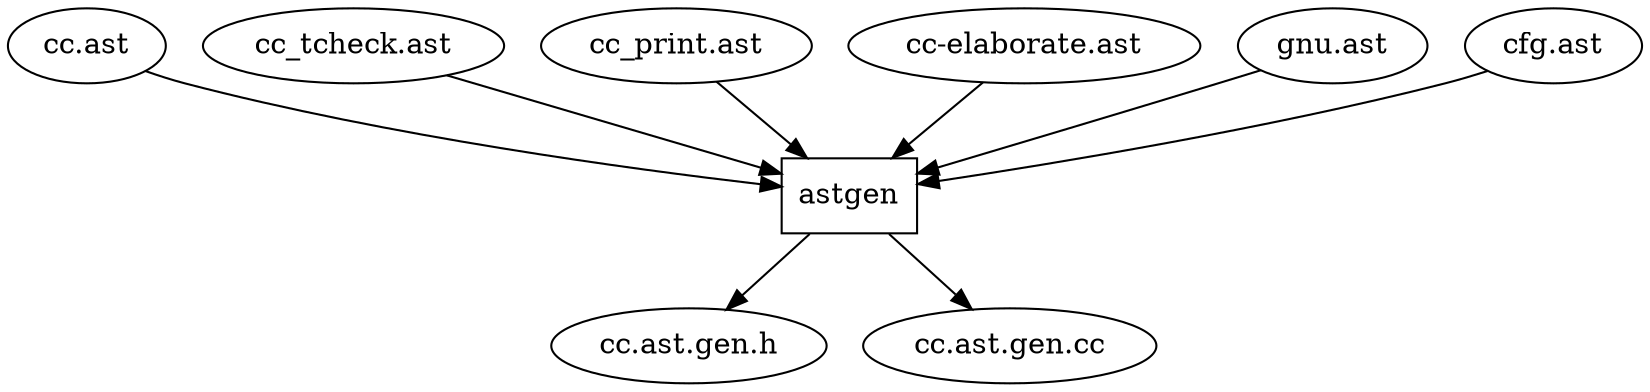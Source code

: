 // ast_build.dot
// information flow for building the Elsa AST

digraph "Elsa AST Build Process" {

  "cc.ast" -> "astgen";
  "cc_tcheck.ast" -> "astgen";
  "cc_print.ast" -> "astgen";
  "cc-elaborate.ast" -> "astgen";
  "gnu.ast" -> "astgen";
  "cfg.ast" -> "astgen";

  "astgen" [
    shape = rectangle
  ];

  "astgen" -> "cc.ast.gen.h";
  "astgen" -> "cc.ast.gen.cc";
}
